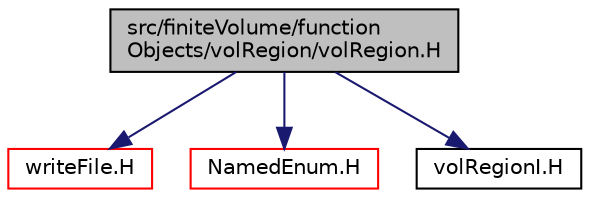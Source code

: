 digraph "src/finiteVolume/functionObjects/volRegion/volRegion.H"
{
  bgcolor="transparent";
  edge [fontname="Helvetica",fontsize="10",labelfontname="Helvetica",labelfontsize="10"];
  node [fontname="Helvetica",fontsize="10",shape=record];
  Node0 [label="src/finiteVolume/function\lObjects/volRegion/volRegion.H",height=0.2,width=0.4,color="black", fillcolor="grey75", style="filled", fontcolor="black"];
  Node0 -> Node1 [color="midnightblue",fontsize="10",style="solid",fontname="Helvetica"];
  Node1 [label="writeFile.H",height=0.2,width=0.4,color="red",URL="$a09704.html"];
  Node0 -> Node77 [color="midnightblue",fontsize="10",style="solid",fontname="Helvetica"];
  Node77 [label="NamedEnum.H",height=0.2,width=0.4,color="red",URL="$a09485.html"];
  Node0 -> Node93 [color="midnightblue",fontsize="10",style="solid",fontname="Helvetica"];
  Node93 [label="volRegionI.H",height=0.2,width=0.4,color="black",URL="$a03452.html"];
}
